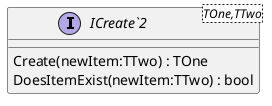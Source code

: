 @startuml
interface "ICreate`2"<TOne,TTwo> {
    Create(newItem:TTwo) : TOne
    DoesItemExist(newItem:TTwo) : bool
}
@enduml

